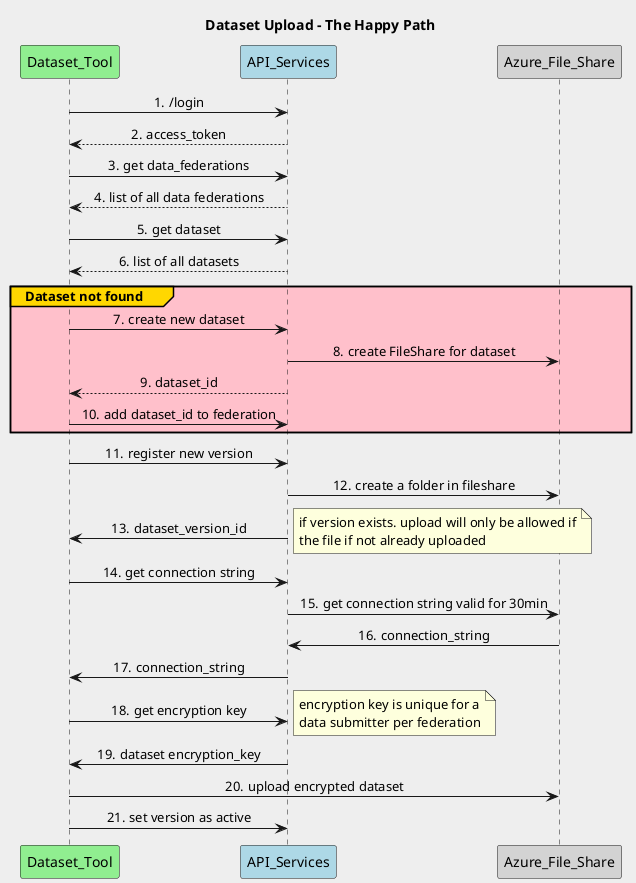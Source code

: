 @startuml Dataset_Upload
autonumber "#."
title  Dataset Upload - The Happy Path
skinparam backgroundColor #EEEEEE
skinparam sequenceMessageAlign center
participant Dataset_Tool #LightGreen
participant API_Services #LightBlue
participant Azure_File_Share #LightGrey

Dataset_Tool -> API_Services : /login
API_Services --> Dataset_Tool : access_token
Dataset_Tool -> API_Services : get data_federations
API_Services --> Dataset_Tool : list of all data federations

Dataset_Tool -> API_Services : get dataset
API_Services --> Dataset_Tool : list of all datasets
group#Gold #Pink Dataset not found
    Dataset_Tool -> API_Services : create new dataset
    API_Services -> Azure_File_Share : create FileShare for dataset
    API_Services --> Dataset_Tool : dataset_id
    Dataset_Tool -> API_Services : add dataset_id to federation
end

Dataset_Tool -> API_Services : register new version
API_Services -> Azure_File_Share : create a folder in fileshare
API_Services -> Dataset_Tool : dataset_version_id
note right
if version exists. upload will only be allowed if
the file if not already uploaded
end note

Dataset_Tool -> API_Services : get connection string
API_Services -> Azure_File_Share : get connection string valid for 30min
Azure_File_Share -> API_Services : connection_string
API_Services -> Dataset_Tool : connection_string

Dataset_Tool -> API_Services : get encryption key
note right
encryption key is unique for a
data submitter per federation
end note
API_Services -> Dataset_Tool : dataset encryption_key

Dataset_Tool -> Azure_File_Share : upload encrypted dataset

Dataset_Tool -> API_Services : set version as active
@enduml
